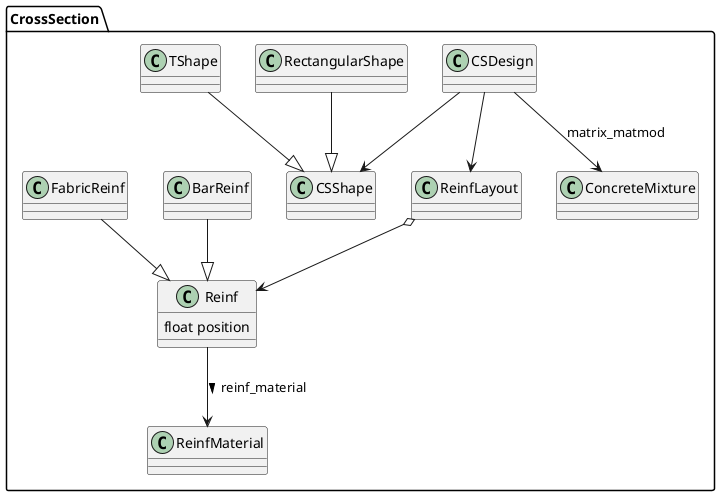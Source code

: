 @startuml

package CrossSection{
class CSDesign{
}

class CSShape{
}

class RectangularShape{
}

class TShape{
}

RectangularShape --|> CSShape
TShape --|> CSShape

class ReinfLayout{

}

ReinfLayout o--> Reinf

class Reinf{
 float position
}
class BarReinf{
}
class FabricReinf{
}

BarReinf --|> Reinf
FabricReinf --|> Reinf

CSDesign --> CSShape
CSDesign --> ReinfLayout

Reinf --> ReinfMaterial: reinf_material >

CSDesign --> ConcreteMixture : matrix_matmod
}

@enduml